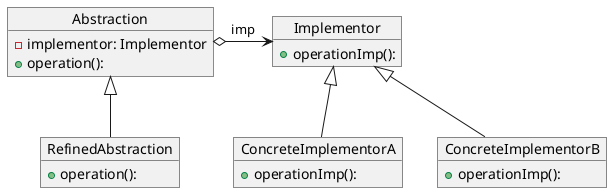@startuml bridge
object Abstraction {
  -implementor: Implementor
  +operation(): 
}

object RefinedAbstraction {
  +operation(): 
}

object Implementor {
  +operationImp(): 
}

object ConcreteImplementorA {
  +operationImp(): 
}

object ConcreteImplementorB {
  +operationImp(): 
}

Abstraction <|-- RefinedAbstraction
Abstraction o-right-> Implementor : imp
Implementor <|-- ConcreteImplementorA
Implementor <|-down- ConcreteImplementorB
@enduml